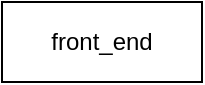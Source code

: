 <mxfile version="21.7.4" type="github">
  <diagram name="第 1 页" id="nAEj5AUO_V0Wc-UFHMBA">
    <mxGraphModel dx="954" dy="527" grid="1" gridSize="10" guides="1" tooltips="1" connect="1" arrows="1" fold="1" page="1" pageScale="1" pageWidth="827" pageHeight="1169" math="0" shadow="0">
      <root>
        <mxCell id="0" />
        <mxCell id="1" parent="0" />
        <mxCell id="ogZSngfU-_4l3hkdvOpj-1" value="front_end" style="rounded=0;whiteSpace=wrap;html=1;" vertex="1" parent="1">
          <mxGeometry y="280" width="100" height="40" as="geometry" />
        </mxCell>
      </root>
    </mxGraphModel>
  </diagram>
</mxfile>
